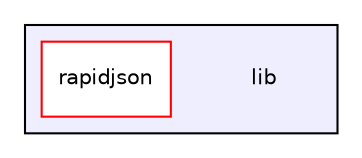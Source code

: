 digraph "lib" {
  compound=true
  node [ fontsize="10", fontname="Helvetica"];
  edge [ labelfontsize="10", labelfontname="Helvetica"];
  subgraph clusterdir_97aefd0d527b934f1d99a682da8fe6a9 {
    graph [ bgcolor="#eeeeff", pencolor="black", label="" URL="dir_97aefd0d527b934f1d99a682da8fe6a9.html"];
    dir_97aefd0d527b934f1d99a682da8fe6a9 [shape=plaintext label="lib"];
    dir_01977cfdd33aa33f722d4d3a7c53a150 [shape=box label="rapidjson" color="red" fillcolor="white" style="filled" URL="dir_01977cfdd33aa33f722d4d3a7c53a150.html"];
  }
}
